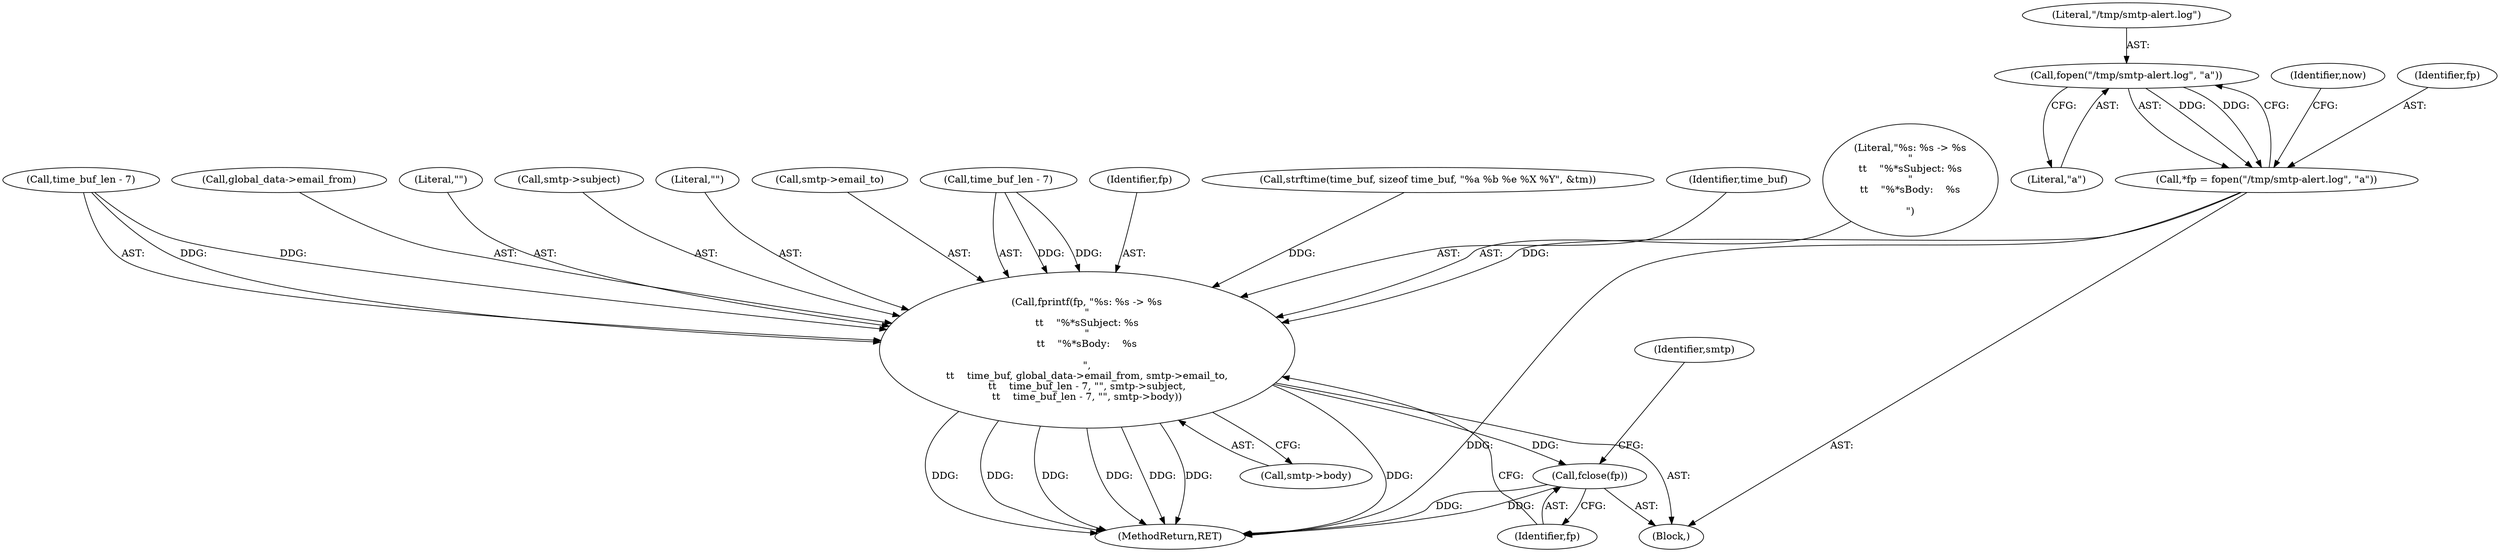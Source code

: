digraph "0_keepalived_04f2d32871bb3b11d7dc024039952f2fe2750306_1@API" {
"1000106" [label="(Call,fopen(\"/tmp/smtp-alert.log\", \"a\"))"];
"1000104" [label="(Call,*fp = fopen(\"/tmp/smtp-alert.log\", \"a\"))"];
"1000130" [label="(Call,fprintf(fp, \"%s: %s -> %s\n\"\n\t\t    \"%*sSubject: %s\n\"\n\t\t    \"%*sBody:    %s\n\n\",\n\t\t    time_buf, global_data->email_from, smtp->email_to,\n\t\t    time_buf_len - 7, \"\", smtp->subject,\n\t\t    time_buf_len - 7, \"\", smtp->body))"];
"1000154" [label="(Call,fclose(fp))"];
"1000137" [label="(Call,smtp->email_to)"];
"1000158" [label="(MethodReturn,RET)"];
"1000107" [label="(Literal,\"/tmp/smtp-alert.log\")"];
"1000151" [label="(Call,smtp->body)"];
"1000106" [label="(Call,fopen(\"/tmp/smtp-alert.log\", \"a\"))"];
"1000147" [label="(Call,time_buf_len - 7)"];
"1000130" [label="(Call,fprintf(fp, \"%s: %s -> %s\n\"\n\t\t    \"%*sSubject: %s\n\"\n\t\t    \"%*sBody:    %s\n\n\",\n\t\t    time_buf, global_data->email_from, smtp->email_to,\n\t\t    time_buf_len - 7, \"\", smtp->subject,\n\t\t    time_buf_len - 7, \"\", smtp->body))"];
"1000131" [label="(Identifier,fp)"];
"1000123" [label="(Call,strftime(time_buf, sizeof time_buf, \"%a %b %e %X %Y\", &tm))"];
"1000133" [label="(Identifier,time_buf)"];
"1000102" [label="(Block,)"];
"1000132" [label="(Literal,\"%s: %s -> %s\n\"\n\t\t    \"%*sSubject: %s\n\"\n\t\t    \"%*sBody:    %s\n\n\")"];
"1000154" [label="(Call,fclose(fp))"];
"1000155" [label="(Identifier,fp)"];
"1000115" [label="(Identifier,now)"];
"1000157" [label="(Identifier,smtp)"];
"1000140" [label="(Call,time_buf_len - 7)"];
"1000105" [label="(Identifier,fp)"];
"1000134" [label="(Call,global_data->email_from)"];
"1000143" [label="(Literal,\"\")"];
"1000104" [label="(Call,*fp = fopen(\"/tmp/smtp-alert.log\", \"a\"))"];
"1000144" [label="(Call,smtp->subject)"];
"1000150" [label="(Literal,\"\")"];
"1000108" [label="(Literal,\"a\")"];
"1000106" -> "1000104"  [label="AST: "];
"1000106" -> "1000108"  [label="CFG: "];
"1000107" -> "1000106"  [label="AST: "];
"1000108" -> "1000106"  [label="AST: "];
"1000104" -> "1000106"  [label="CFG: "];
"1000106" -> "1000104"  [label="DDG: "];
"1000106" -> "1000104"  [label="DDG: "];
"1000104" -> "1000102"  [label="AST: "];
"1000105" -> "1000104"  [label="AST: "];
"1000115" -> "1000104"  [label="CFG: "];
"1000104" -> "1000158"  [label="DDG: "];
"1000104" -> "1000130"  [label="DDG: "];
"1000130" -> "1000102"  [label="AST: "];
"1000130" -> "1000151"  [label="CFG: "];
"1000131" -> "1000130"  [label="AST: "];
"1000132" -> "1000130"  [label="AST: "];
"1000133" -> "1000130"  [label="AST: "];
"1000134" -> "1000130"  [label="AST: "];
"1000137" -> "1000130"  [label="AST: "];
"1000140" -> "1000130"  [label="AST: "];
"1000143" -> "1000130"  [label="AST: "];
"1000144" -> "1000130"  [label="AST: "];
"1000147" -> "1000130"  [label="AST: "];
"1000150" -> "1000130"  [label="AST: "];
"1000151" -> "1000130"  [label="AST: "];
"1000155" -> "1000130"  [label="CFG: "];
"1000130" -> "1000158"  [label="DDG: "];
"1000130" -> "1000158"  [label="DDG: "];
"1000130" -> "1000158"  [label="DDG: "];
"1000130" -> "1000158"  [label="DDG: "];
"1000130" -> "1000158"  [label="DDG: "];
"1000130" -> "1000158"  [label="DDG: "];
"1000130" -> "1000158"  [label="DDG: "];
"1000123" -> "1000130"  [label="DDG: "];
"1000140" -> "1000130"  [label="DDG: "];
"1000140" -> "1000130"  [label="DDG: "];
"1000147" -> "1000130"  [label="DDG: "];
"1000147" -> "1000130"  [label="DDG: "];
"1000130" -> "1000154"  [label="DDG: "];
"1000154" -> "1000102"  [label="AST: "];
"1000154" -> "1000155"  [label="CFG: "];
"1000155" -> "1000154"  [label="AST: "];
"1000157" -> "1000154"  [label="CFG: "];
"1000154" -> "1000158"  [label="DDG: "];
"1000154" -> "1000158"  [label="DDG: "];
}
